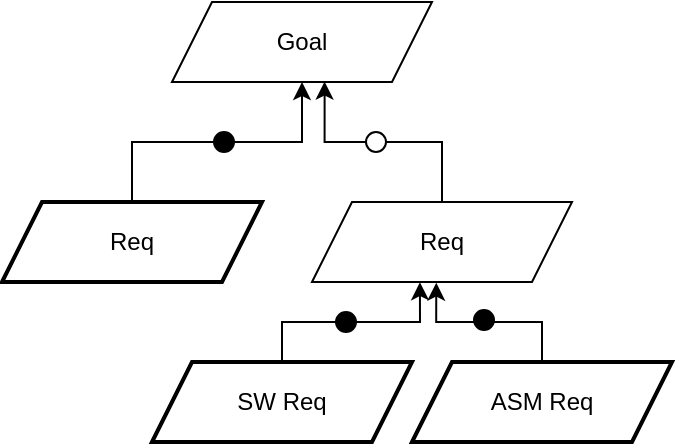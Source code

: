 <mxfile version="24.6.4" type="device">
  <diagram name="Page-1" id="iE0h_F90TXYF1HSEsnaa">
    <mxGraphModel dx="389" dy="222" grid="1" gridSize="10" guides="1" tooltips="1" connect="1" arrows="1" fold="1" page="1" pageScale="1" pageWidth="850" pageHeight="1100" math="0" shadow="0">
      <root>
        <mxCell id="0" />
        <mxCell id="1" parent="0" />
        <mxCell id="lJTU1xj_GT6UDRZQ2F91-1" value="Goal" style="shape=parallelogram;perimeter=parallelogramPerimeter;whiteSpace=wrap;html=1;fixedSize=1;strokeWidth=1;" vertex="1" parent="1">
          <mxGeometry x="380" y="50" width="130" height="40" as="geometry" />
        </mxCell>
        <mxCell id="lJTU1xj_GT6UDRZQ2F91-3" style="edgeStyle=orthogonalEdgeStyle;rounded=0;orthogonalLoop=1;jettySize=auto;html=1;entryX=0.5;entryY=1;entryDx=0;entryDy=0;" edge="1" parent="1" source="lJTU1xj_GT6UDRZQ2F91-2" target="lJTU1xj_GT6UDRZQ2F91-1">
          <mxGeometry relative="1" as="geometry" />
        </mxCell>
        <mxCell id="lJTU1xj_GT6UDRZQ2F91-2" value="Req" style="shape=parallelogram;perimeter=parallelogramPerimeter;whiteSpace=wrap;html=1;fixedSize=1;strokeWidth=2;" vertex="1" parent="1">
          <mxGeometry x="295" y="150" width="130" height="40" as="geometry" />
        </mxCell>
        <mxCell id="lJTU1xj_GT6UDRZQ2F91-4" value="" style="ellipse;whiteSpace=wrap;html=1;aspect=fixed;strokeColor=#000000;fillColor=#000000;" vertex="1" parent="1">
          <mxGeometry x="401" y="115" width="10" height="10" as="geometry" />
        </mxCell>
        <mxCell id="lJTU1xj_GT6UDRZQ2F91-6" value="Req" style="shape=parallelogram;perimeter=parallelogramPerimeter;whiteSpace=wrap;html=1;fixedSize=1;strokeWidth=1;" vertex="1" parent="1">
          <mxGeometry x="450" y="150" width="130" height="40" as="geometry" />
        </mxCell>
        <mxCell id="lJTU1xj_GT6UDRZQ2F91-7" style="edgeStyle=orthogonalEdgeStyle;rounded=0;orthogonalLoop=1;jettySize=auto;html=1;entryX=0.587;entryY=0.995;entryDx=0;entryDy=0;entryPerimeter=0;" edge="1" parent="1" source="lJTU1xj_GT6UDRZQ2F91-6" target="lJTU1xj_GT6UDRZQ2F91-1">
          <mxGeometry relative="1" as="geometry" />
        </mxCell>
        <mxCell id="lJTU1xj_GT6UDRZQ2F91-8" value="ASM Req" style="shape=parallelogram;perimeter=parallelogramPerimeter;whiteSpace=wrap;html=1;fixedSize=1;strokeWidth=2;" vertex="1" parent="1">
          <mxGeometry x="500" y="230" width="130" height="40" as="geometry" />
        </mxCell>
        <mxCell id="lJTU1xj_GT6UDRZQ2F91-9" value="SW Req" style="shape=parallelogram;perimeter=parallelogramPerimeter;whiteSpace=wrap;html=1;fixedSize=1;strokeWidth=2;" vertex="1" parent="1">
          <mxGeometry x="370" y="230" width="130" height="40" as="geometry" />
        </mxCell>
        <mxCell id="lJTU1xj_GT6UDRZQ2F91-10" value="" style="ellipse;whiteSpace=wrap;html=1;aspect=fixed;fillColor=#FFFFFF;strokeColor=#000000;" vertex="1" parent="1">
          <mxGeometry x="477" y="115" width="10" height="10" as="geometry" />
        </mxCell>
        <mxCell id="lJTU1xj_GT6UDRZQ2F91-11" style="edgeStyle=orthogonalEdgeStyle;rounded=0;orthogonalLoop=1;jettySize=auto;html=1;entryX=0.415;entryY=1.002;entryDx=0;entryDy=0;entryPerimeter=0;" edge="1" parent="1" source="lJTU1xj_GT6UDRZQ2F91-9" target="lJTU1xj_GT6UDRZQ2F91-6">
          <mxGeometry relative="1" as="geometry" />
        </mxCell>
        <mxCell id="lJTU1xj_GT6UDRZQ2F91-12" style="edgeStyle=orthogonalEdgeStyle;rounded=0;orthogonalLoop=1;jettySize=auto;html=1;entryX=0.478;entryY=1.008;entryDx=0;entryDy=0;entryPerimeter=0;" edge="1" parent="1" source="lJTU1xj_GT6UDRZQ2F91-8" target="lJTU1xj_GT6UDRZQ2F91-6">
          <mxGeometry relative="1" as="geometry" />
        </mxCell>
        <mxCell id="lJTU1xj_GT6UDRZQ2F91-13" value="" style="ellipse;whiteSpace=wrap;html=1;aspect=fixed;strokeColor=#000000;fillColor=#000000;" vertex="1" parent="1">
          <mxGeometry x="462" y="205" width="10" height="10" as="geometry" />
        </mxCell>
        <mxCell id="lJTU1xj_GT6UDRZQ2F91-14" value="" style="ellipse;whiteSpace=wrap;html=1;aspect=fixed;strokeColor=#000000;fillColor=#000000;" vertex="1" parent="1">
          <mxGeometry x="531" y="204" width="10" height="10" as="geometry" />
        </mxCell>
      </root>
    </mxGraphModel>
  </diagram>
</mxfile>
